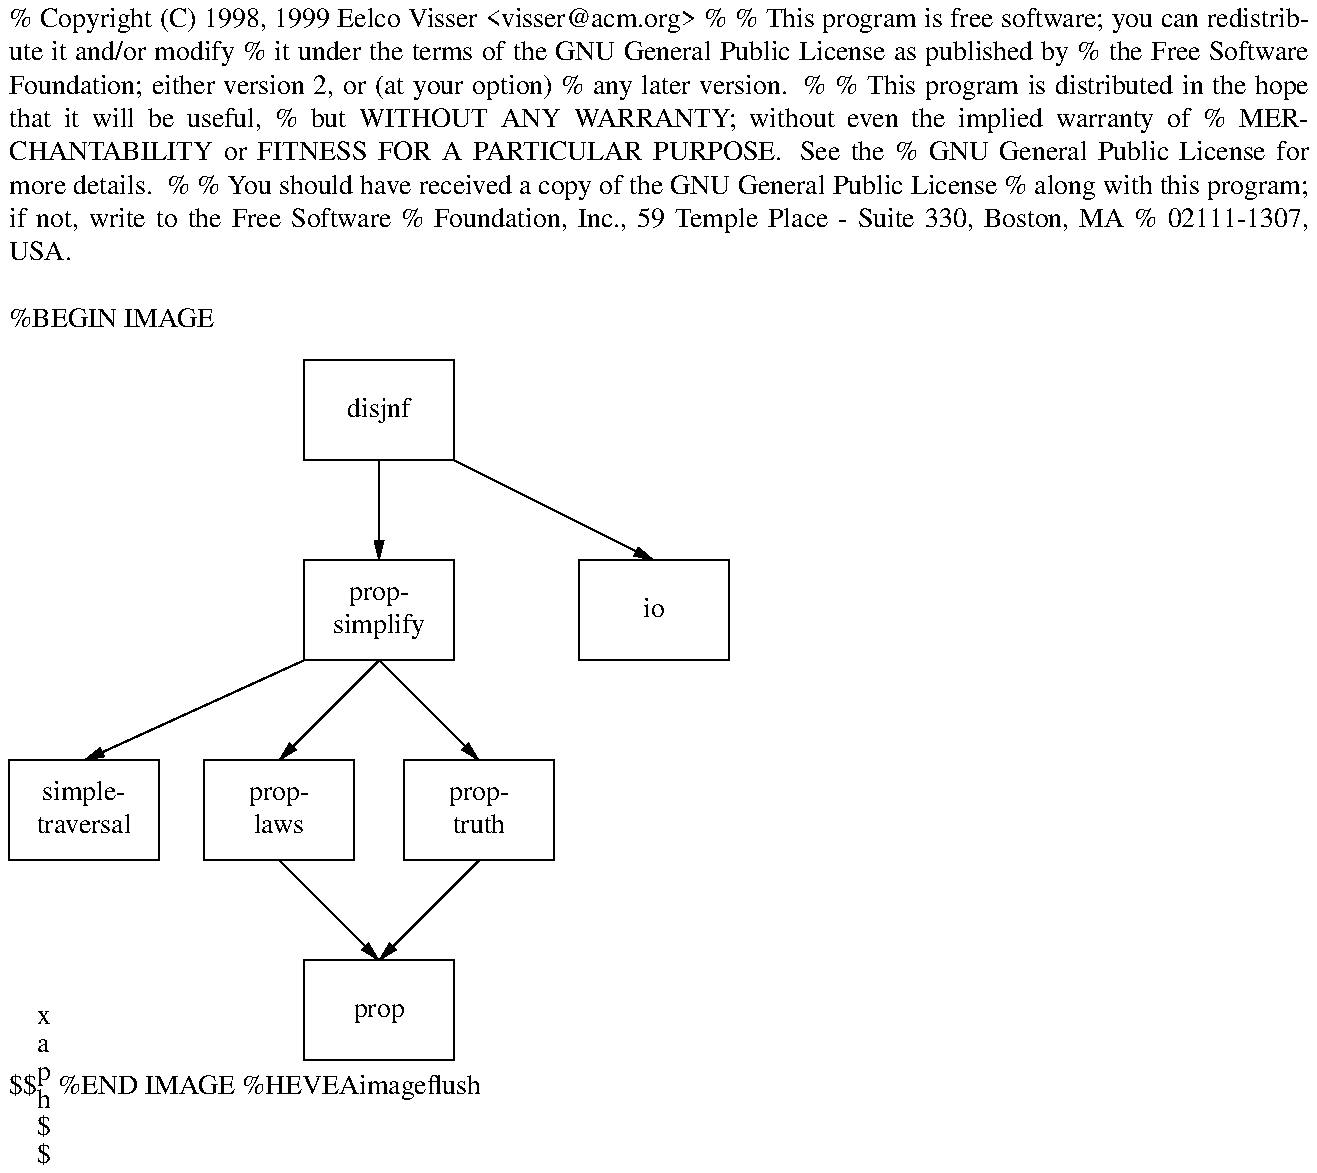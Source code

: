 
% Copyright (C) 1998, 1999 Eelco Visser <visser@acm.org>
% 
% This program is free software; you can redistribute it and/or modify
% it under the terms of the GNU General Public License as published by
% the Free Software Foundation; either version 2, or (at your option)
% any later version.
% 
% This program is distributed in the hope that it will be useful,
% but WITHOUT ANY WARRANTY; without even the implied warranty of
% MERCHANTABILITY or FITNESS FOR A PARTICULAR PURPOSE.  See the
% GNU General Public License for more details.
% 
% You should have received a copy of the GNU General Public License
% along with this program; if not, write to the Free Software
% Foundation, Inc., 59 Temple Place - Suite 330, Boston, MA
% 02111-1307, USA.

%BEGIN IMAGE
.PS
	down

Main:	box "disjnf"
	
	arrow

Simpl:	box "prop-" "simplify"

	arrow down left
	down
	box "prop-" "laws"

	arrow down right
	down

	box "prop"

	move to Simpl.s

	arrow down right
	down
	box "prop-" "truth"

	arrow down left

	move to Simpl.sw

	arrow left 1.1 down
	down

	box "simple-" "traversal"

	move to Main.se

	arrow right 1 down
	down

	box "io"

.PE
$$\box\graph$$
%END IMAGE
%HEVEA\imageflush